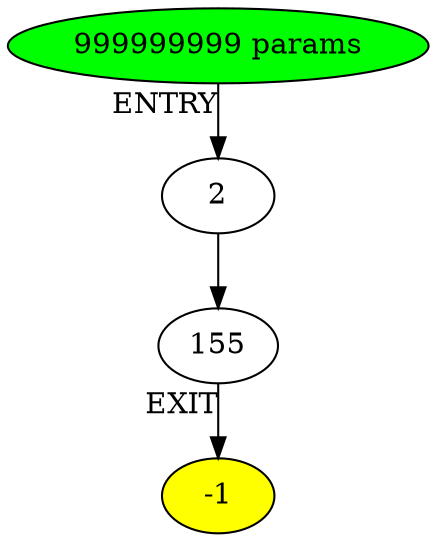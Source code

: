 digraph testName {
0 [label="2"];
1 [label="155"];
0 -> 1;
-2 -> 0[xlabel="ENTRY"];
1 -> -1[xlabel="EXIT"];
-2 [fillcolor = green, style = filled]-1 [fillcolor= yellow, style = filled] -2 [label="999999999 params"];
}
